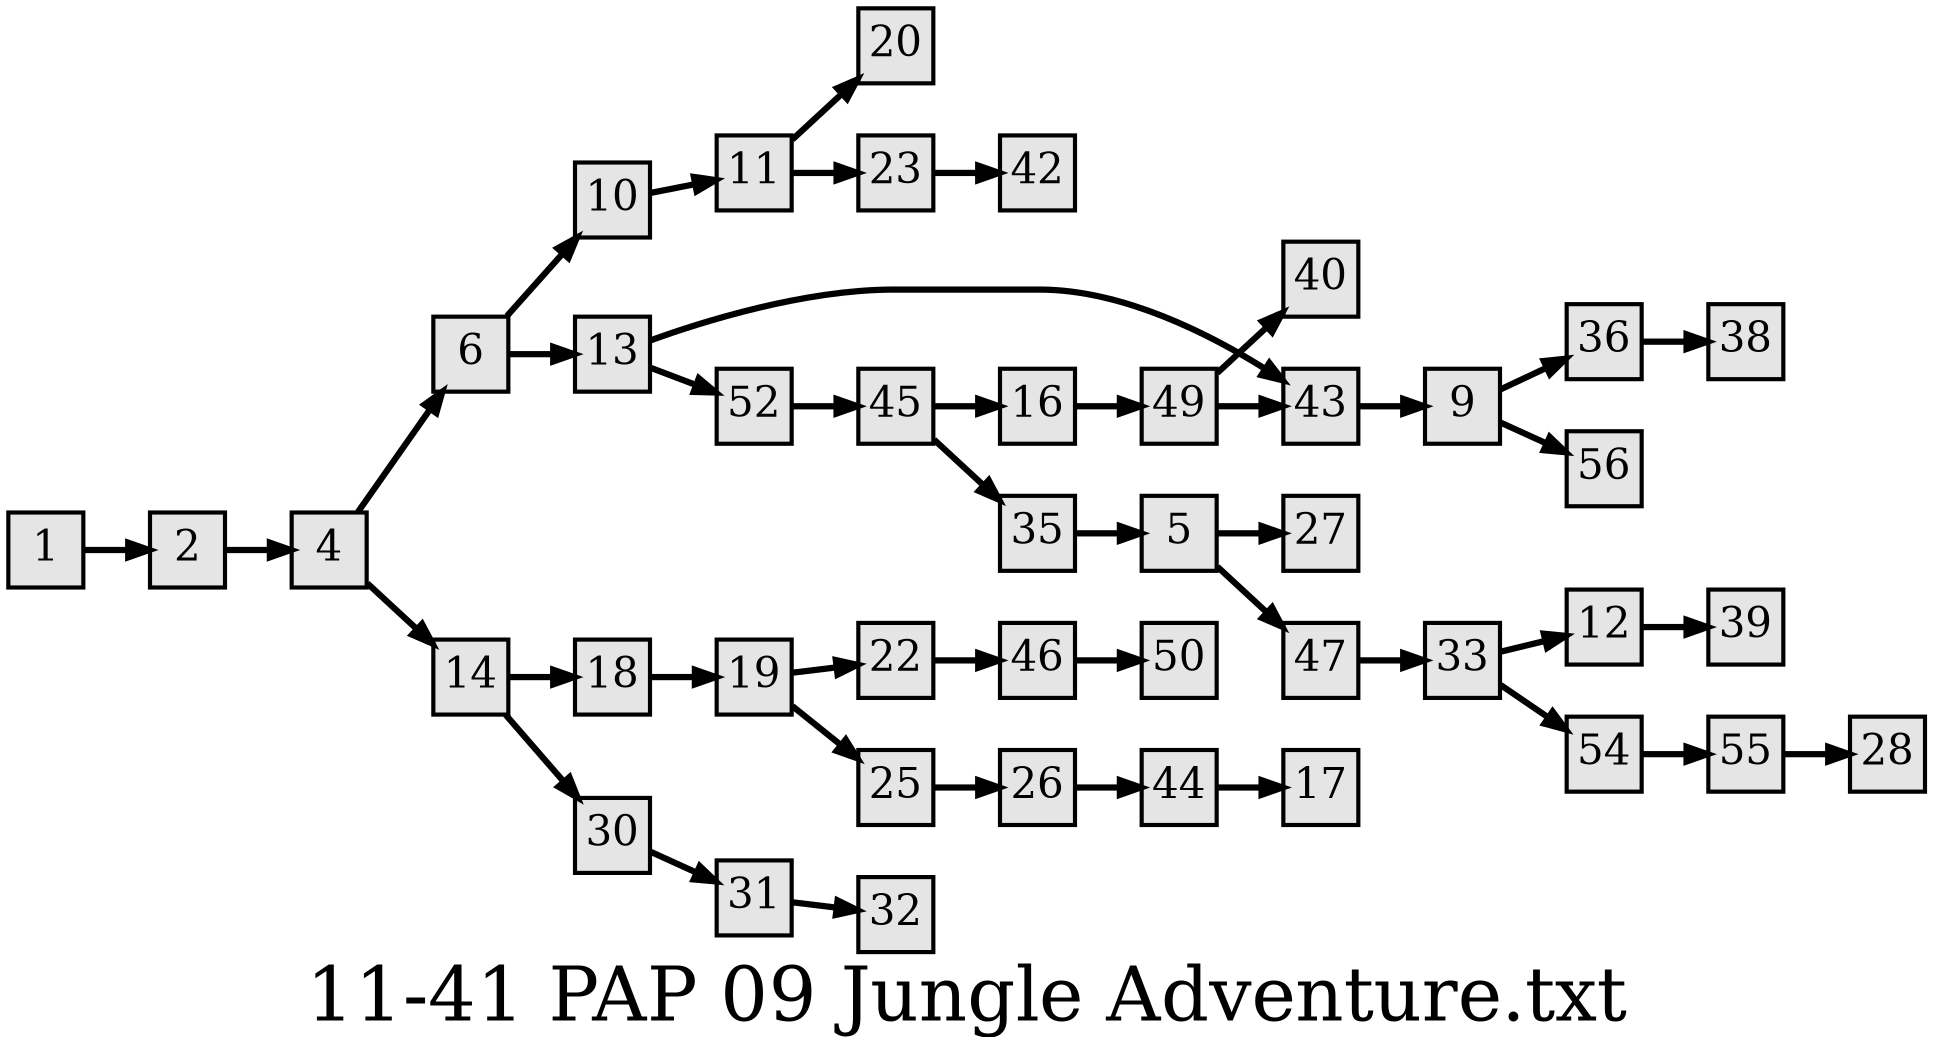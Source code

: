 digraph g{
  graph [ label="11-41 PAP 09 Jungle Adventure.txt" rankdir=LR, ordering=out, fontsize=36, nodesep="0.35", ranksep="0.45"];
  node  [shape=rect, penwidth=2, fontsize=20, style=filled, fillcolor=grey90, margin="0,0", labelfloat=true, regular=true, fixedsize=true];
  edge  [labelfloat=true, penwidth=3, fontsize=12];

  1 -> 2;
  2 -> 4;
  4 -> 6;
  4 -> 14;
  5 -> 27;
  5 -> 47;
  6 -> 10;
  6 -> 13;
  9 -> 36;
  9 -> 56;
  10 -> 11;
  11 -> 20;
  11 -> 23;
  12 -> 39;
  13 -> 43;
  13 -> 52;
  14 -> 18;
  14 -> 30;
  16 -> 49;
  18 -> 19;
  19 -> 22;
  19 -> 25;
  22 -> 46;
  23 -> 42;
  25 -> 26;
  26 -> 44;
  30 -> 31;
  31 -> 32;
  33 -> 12;
  33 -> 54;
  35 -> 5;
  36 -> 38;
  43 -> 9;
  44 -> 17;
  45 -> 16;
  45 -> 35;
  46 -> 50;
  47 -> 33;
  49 -> 40;
  49 -> 43;
  52 -> 45;
  54 -> 55;
  55 -> 28;
}

